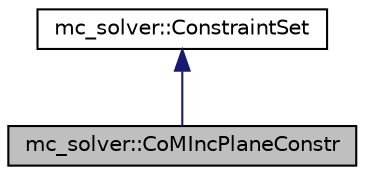 digraph "mc_solver::CoMIncPlaneConstr"
{
 // INTERACTIVE_SVG=YES
  edge [fontname="Helvetica",fontsize="10",labelfontname="Helvetica",labelfontsize="10"];
  node [fontname="Helvetica",fontsize="10",shape=record];
  Node0 [label="mc_solver::CoMIncPlaneConstr",height=0.2,width=0.4,color="black", fillcolor="grey75", style="filled", fontcolor="black"];
  Node1 -> Node0 [dir="back",color="midnightblue",fontsize="10",style="solid",fontname="Helvetica"];
  Node1 [label="mc_solver::ConstraintSet",height=0.2,width=0.4,color="black", fillcolor="white", style="filled",URL="$structmc__solver_1_1ConstraintSet.html",tooltip="This class is a basis to wrap Constraint functions from Tasks. The aim of such wrappers should be two..."];
}
